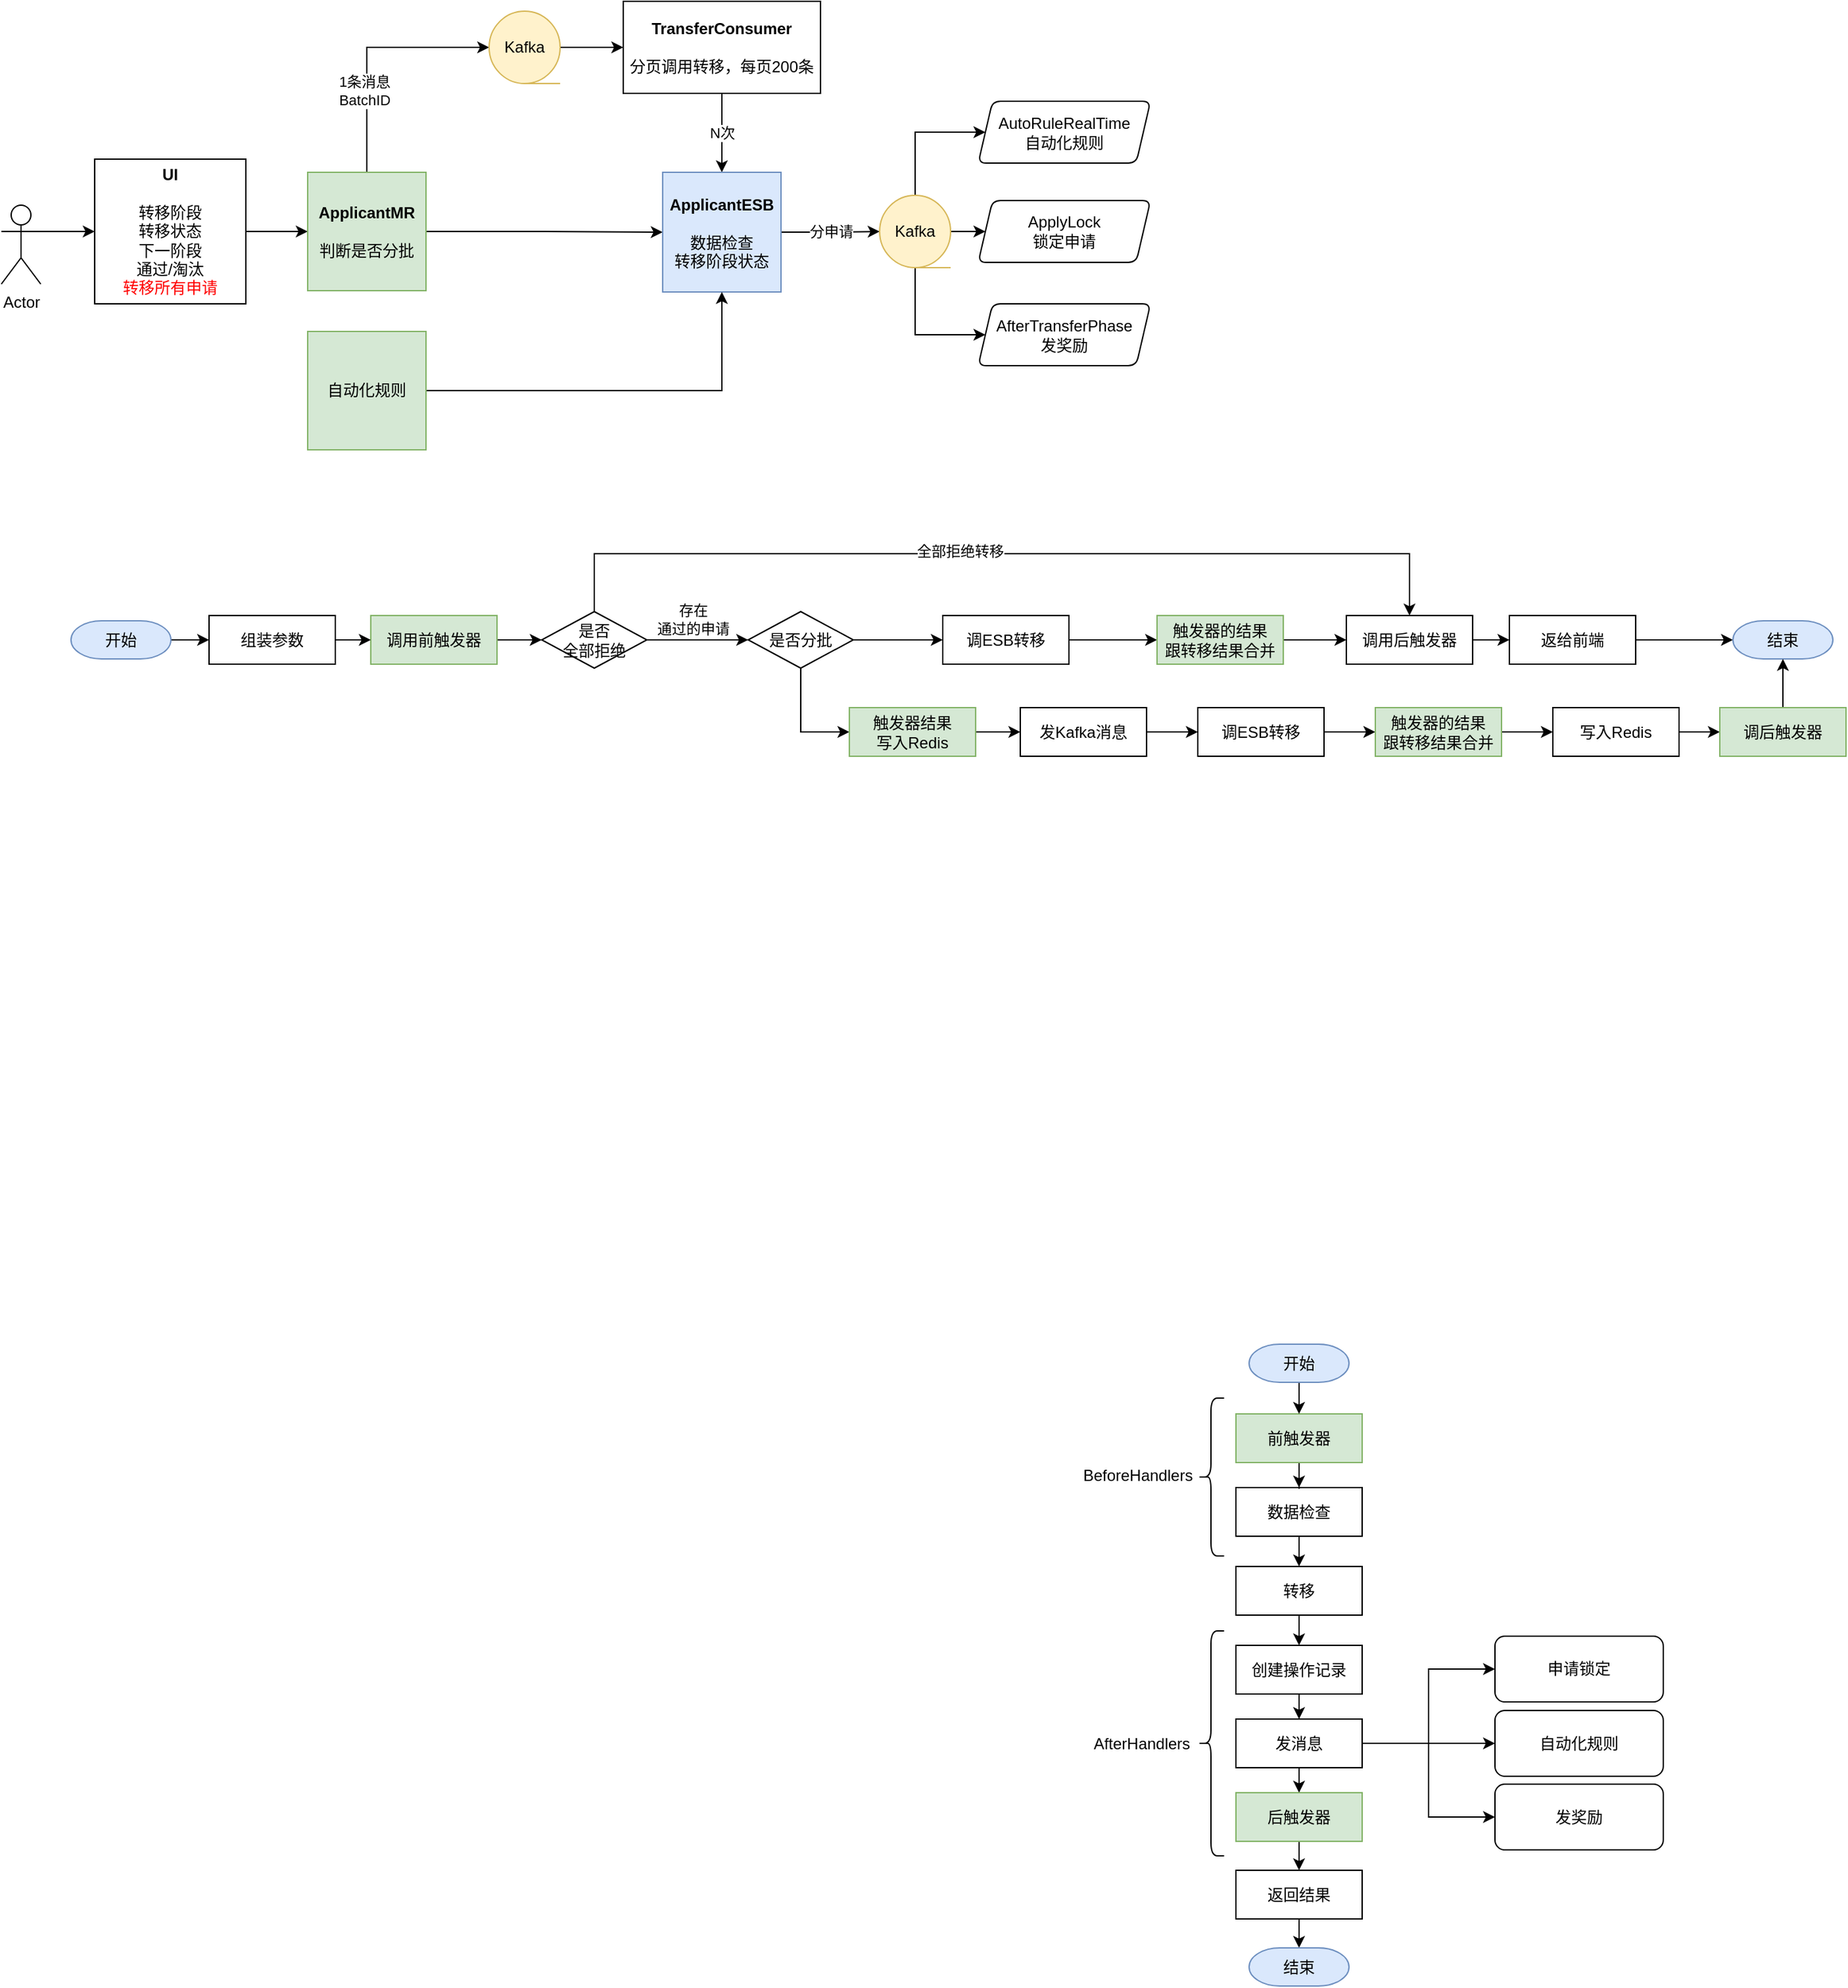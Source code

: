 <mxfile version="14.2.6" type="github">
  <diagram id="pNTDshuj_nLLdsMrF4MN" name="Page-1">
    <mxGraphModel dx="1422" dy="839" grid="0" gridSize="10" guides="1" tooltips="1" connect="1" arrows="1" fold="1" page="1" pageScale="1" pageWidth="2339" pageHeight="3300" math="0" shadow="0">
      <root>
        <mxCell id="0" />
        <mxCell id="1" parent="0" />
        <mxCell id="zR2C9-OfokKpxgEDOuO3-32" style="edgeStyle=orthogonalEdgeStyle;rounded=0;orthogonalLoop=1;jettySize=auto;html=1;exitX=1;exitY=0.333;exitDx=0;exitDy=0;exitPerimeter=0;entryX=0;entryY=0.5;entryDx=0;entryDy=0;" parent="1" source="zR2C9-OfokKpxgEDOuO3-1" target="zR2C9-OfokKpxgEDOuO3-2" edge="1">
          <mxGeometry relative="1" as="geometry" />
        </mxCell>
        <mxCell id="zR2C9-OfokKpxgEDOuO3-1" value="Actor" style="shape=umlActor;verticalLabelPosition=bottom;verticalAlign=top;html=1;outlineConnect=0;" parent="1" vertex="1">
          <mxGeometry x="47" y="335" width="30" height="60" as="geometry" />
        </mxCell>
        <mxCell id="zR2C9-OfokKpxgEDOuO3-21" style="edgeStyle=orthogonalEdgeStyle;rounded=0;orthogonalLoop=1;jettySize=auto;html=1;exitX=1;exitY=0.5;exitDx=0;exitDy=0;entryX=0;entryY=0.5;entryDx=0;entryDy=0;" parent="1" source="zR2C9-OfokKpxgEDOuO3-2" target="zR2C9-OfokKpxgEDOuO3-4" edge="1">
          <mxGeometry relative="1" as="geometry" />
        </mxCell>
        <mxCell id="zR2C9-OfokKpxgEDOuO3-2" value="&lt;b&gt;UI&lt;br&gt;&lt;/b&gt;&lt;br&gt;转移阶段&lt;br&gt;转移状态&lt;br&gt;下一阶段&lt;br&gt;通过/淘汰&lt;br&gt;&lt;font color=&quot;#ff0000&quot;&gt;转移所有申请&lt;/font&gt;" style="rounded=0;whiteSpace=wrap;html=1;" parent="1" vertex="1">
          <mxGeometry x="118" y="300" width="115" height="110" as="geometry" />
        </mxCell>
        <mxCell id="zR2C9-OfokKpxgEDOuO3-7" style="edgeStyle=orthogonalEdgeStyle;rounded=0;orthogonalLoop=1;jettySize=auto;html=1;exitX=0.5;exitY=0;exitDx=0;exitDy=0;entryX=0;entryY=0.5;entryDx=0;entryDy=0;entryPerimeter=0;" parent="1" source="zR2C9-OfokKpxgEDOuO3-4" target="Tq-qdxbZpWR1kkzPCm9U-29" edge="1">
          <mxGeometry relative="1" as="geometry">
            <mxPoint x="440" y="215" as="targetPoint" />
          </mxGeometry>
        </mxCell>
        <mxCell id="zR2C9-OfokKpxgEDOuO3-14" value="1条消息&lt;br&gt;BatchID" style="edgeLabel;html=1;align=center;verticalAlign=middle;resizable=0;points=[];" parent="zR2C9-OfokKpxgEDOuO3-7" vertex="1" connectable="0">
          <mxGeometry x="0.115" y="-1" relative="1" as="geometry">
            <mxPoint x="-12" y="32" as="offset" />
          </mxGeometry>
        </mxCell>
        <mxCell id="zR2C9-OfokKpxgEDOuO3-10" style="edgeStyle=orthogonalEdgeStyle;rounded=0;orthogonalLoop=1;jettySize=auto;html=1;exitX=1;exitY=0.5;exitDx=0;exitDy=0;" parent="1" source="zR2C9-OfokKpxgEDOuO3-4" target="zR2C9-OfokKpxgEDOuO3-9" edge="1">
          <mxGeometry relative="1" as="geometry" />
        </mxCell>
        <mxCell id="zR2C9-OfokKpxgEDOuO3-4" value="&lt;b&gt;ApplicantMR&lt;br&gt;&lt;/b&gt;&lt;br&gt;判断是否分批" style="rounded=0;whiteSpace=wrap;html=1;fillColor=#d5e8d4;strokeColor=#82b366;" parent="1" vertex="1">
          <mxGeometry x="280" y="310" width="90" height="90" as="geometry" />
        </mxCell>
        <mxCell id="zR2C9-OfokKpxgEDOuO3-13" value="N次" style="edgeStyle=orthogonalEdgeStyle;rounded=0;orthogonalLoop=1;jettySize=auto;html=1;exitX=0.5;exitY=1;exitDx=0;exitDy=0;" parent="1" source="zR2C9-OfokKpxgEDOuO3-5" target="zR2C9-OfokKpxgEDOuO3-9" edge="1">
          <mxGeometry relative="1" as="geometry" />
        </mxCell>
        <mxCell id="zR2C9-OfokKpxgEDOuO3-5" value="&lt;b&gt;TransferConsumer&lt;br&gt;&lt;/b&gt;&lt;br&gt;分页调用转移，每页200条" style="rounded=0;whiteSpace=wrap;html=1;" parent="1" vertex="1">
          <mxGeometry x="520" y="180" width="150" height="70" as="geometry" />
        </mxCell>
        <mxCell id="zR2C9-OfokKpxgEDOuO3-22" style="edgeStyle=orthogonalEdgeStyle;rounded=0;orthogonalLoop=1;jettySize=auto;html=1;" parent="1" source="Tq-qdxbZpWR1kkzPCm9U-29" target="zR2C9-OfokKpxgEDOuO3-5" edge="1">
          <mxGeometry relative="1" as="geometry">
            <mxPoint x="490" y="215" as="sourcePoint" />
          </mxGeometry>
        </mxCell>
        <mxCell id="Tq-qdxbZpWR1kkzPCm9U-19" value="分申请" style="edgeStyle=orthogonalEdgeStyle;rounded=0;orthogonalLoop=1;jettySize=auto;html=1;" parent="1" source="zR2C9-OfokKpxgEDOuO3-9" target="Tq-qdxbZpWR1kkzPCm9U-18" edge="1">
          <mxGeometry relative="1" as="geometry" />
        </mxCell>
        <mxCell id="zR2C9-OfokKpxgEDOuO3-9" value="&lt;b&gt;ApplicantESB&lt;/b&gt;&lt;br&gt;&lt;br&gt;数据检查&lt;br&gt;转移阶段状态" style="rounded=0;whiteSpace=wrap;html=1;fillColor=#dae8fc;strokeColor=#6c8ebf;" parent="1" vertex="1">
          <mxGeometry x="550" y="310" width="90" height="91" as="geometry" />
        </mxCell>
        <mxCell id="zR2C9-OfokKpxgEDOuO3-12" style="edgeStyle=orthogonalEdgeStyle;rounded=0;orthogonalLoop=1;jettySize=auto;html=1;exitX=1;exitY=0.5;exitDx=0;exitDy=0;entryX=0.5;entryY=1;entryDx=0;entryDy=0;" parent="1" source="zR2C9-OfokKpxgEDOuO3-11" target="zR2C9-OfokKpxgEDOuO3-9" edge="1">
          <mxGeometry relative="1" as="geometry" />
        </mxCell>
        <mxCell id="zR2C9-OfokKpxgEDOuO3-11" value="自动化规则" style="rounded=0;whiteSpace=wrap;html=1;fillColor=#d5e8d4;strokeColor=#82b366;" parent="1" vertex="1">
          <mxGeometry x="280" y="431" width="90" height="90" as="geometry" />
        </mxCell>
        <mxCell id="zR2C9-OfokKpxgEDOuO3-48" style="edgeStyle=orthogonalEdgeStyle;rounded=0;orthogonalLoop=1;jettySize=auto;html=1;exitX=0.5;exitY=1;exitDx=0;exitDy=0;" parent="1" source="zR2C9-OfokKpxgEDOuO3-35" target="zR2C9-OfokKpxgEDOuO3-36" edge="1">
          <mxGeometry relative="1" as="geometry" />
        </mxCell>
        <mxCell id="zR2C9-OfokKpxgEDOuO3-35" value="数据检查" style="rounded=0;whiteSpace=wrap;html=1;" parent="1" vertex="1">
          <mxGeometry x="986" y="1310" width="96" height="37" as="geometry" />
        </mxCell>
        <mxCell id="zR2C9-OfokKpxgEDOuO3-49" style="edgeStyle=orthogonalEdgeStyle;rounded=0;orthogonalLoop=1;jettySize=auto;html=1;exitX=0.5;exitY=1;exitDx=0;exitDy=0;" parent="1" source="zR2C9-OfokKpxgEDOuO3-36" target="zR2C9-OfokKpxgEDOuO3-37" edge="1">
          <mxGeometry relative="1" as="geometry" />
        </mxCell>
        <mxCell id="zR2C9-OfokKpxgEDOuO3-36" value="转移" style="rounded=0;whiteSpace=wrap;html=1;" parent="1" vertex="1">
          <mxGeometry x="986" y="1370" width="96" height="37" as="geometry" />
        </mxCell>
        <mxCell id="zR2C9-OfokKpxgEDOuO3-50" style="edgeStyle=orthogonalEdgeStyle;rounded=0;orthogonalLoop=1;jettySize=auto;html=1;exitX=0.5;exitY=1;exitDx=0;exitDy=0;" parent="1" source="zR2C9-OfokKpxgEDOuO3-37" target="zR2C9-OfokKpxgEDOuO3-38" edge="1">
          <mxGeometry relative="1" as="geometry" />
        </mxCell>
        <mxCell id="zR2C9-OfokKpxgEDOuO3-37" value="创建操作记录" style="rounded=0;whiteSpace=wrap;html=1;" parent="1" vertex="1">
          <mxGeometry x="986" y="1430" width="96" height="37" as="geometry" />
        </mxCell>
        <mxCell id="zR2C9-OfokKpxgEDOuO3-42" style="edgeStyle=orthogonalEdgeStyle;rounded=0;orthogonalLoop=1;jettySize=auto;html=1;exitX=1;exitY=0.5;exitDx=0;exitDy=0;entryX=0;entryY=0.5;entryDx=0;entryDy=0;" parent="1" source="zR2C9-OfokKpxgEDOuO3-38" target="zR2C9-OfokKpxgEDOuO3-39" edge="1">
          <mxGeometry relative="1" as="geometry" />
        </mxCell>
        <mxCell id="zR2C9-OfokKpxgEDOuO3-43" style="edgeStyle=orthogonalEdgeStyle;rounded=0;orthogonalLoop=1;jettySize=auto;html=1;exitX=1;exitY=0.5;exitDx=0;exitDy=0;entryX=0;entryY=0.5;entryDx=0;entryDy=0;" parent="1" source="zR2C9-OfokKpxgEDOuO3-38" target="zR2C9-OfokKpxgEDOuO3-40" edge="1">
          <mxGeometry relative="1" as="geometry" />
        </mxCell>
        <mxCell id="zR2C9-OfokKpxgEDOuO3-44" style="edgeStyle=orthogonalEdgeStyle;rounded=0;orthogonalLoop=1;jettySize=auto;html=1;exitX=1;exitY=0.5;exitDx=0;exitDy=0;entryX=0;entryY=0.5;entryDx=0;entryDy=0;" parent="1" source="zR2C9-OfokKpxgEDOuO3-38" target="zR2C9-OfokKpxgEDOuO3-41" edge="1">
          <mxGeometry relative="1" as="geometry" />
        </mxCell>
        <mxCell id="zR2C9-OfokKpxgEDOuO3-51" style="edgeStyle=orthogonalEdgeStyle;rounded=0;orthogonalLoop=1;jettySize=auto;html=1;exitX=0.5;exitY=1;exitDx=0;exitDy=0;" parent="1" source="zR2C9-OfokKpxgEDOuO3-38" target="zR2C9-OfokKpxgEDOuO3-46" edge="1">
          <mxGeometry relative="1" as="geometry" />
        </mxCell>
        <mxCell id="zR2C9-OfokKpxgEDOuO3-38" value="发消息" style="rounded=0;whiteSpace=wrap;html=1;" parent="1" vertex="1">
          <mxGeometry x="986" y="1486" width="96" height="37" as="geometry" />
        </mxCell>
        <mxCell id="zR2C9-OfokKpxgEDOuO3-39" value="申请锁定" style="rounded=1;whiteSpace=wrap;html=1;" parent="1" vertex="1">
          <mxGeometry x="1183" y="1423" width="128" height="50" as="geometry" />
        </mxCell>
        <mxCell id="zR2C9-OfokKpxgEDOuO3-40" value="自动化规则" style="rounded=1;whiteSpace=wrap;html=1;" parent="1" vertex="1">
          <mxGeometry x="1183" y="1479.5" width="128" height="50" as="geometry" />
        </mxCell>
        <mxCell id="zR2C9-OfokKpxgEDOuO3-41" value="发奖励" style="rounded=1;whiteSpace=wrap;html=1;" parent="1" vertex="1">
          <mxGeometry x="1183" y="1535.5" width="128" height="50" as="geometry" />
        </mxCell>
        <mxCell id="zR2C9-OfokKpxgEDOuO3-47" style="edgeStyle=orthogonalEdgeStyle;rounded=0;orthogonalLoop=1;jettySize=auto;html=1;exitX=0.5;exitY=1;exitDx=0;exitDy=0;" parent="1" source="zR2C9-OfokKpxgEDOuO3-45" target="zR2C9-OfokKpxgEDOuO3-35" edge="1">
          <mxGeometry relative="1" as="geometry" />
        </mxCell>
        <mxCell id="zR2C9-OfokKpxgEDOuO3-45" value="前触发器" style="rounded=0;whiteSpace=wrap;html=1;fillColor=#d5e8d4;strokeColor=#82b366;" parent="1" vertex="1">
          <mxGeometry x="986" y="1254" width="96" height="37" as="geometry" />
        </mxCell>
        <mxCell id="zR2C9-OfokKpxgEDOuO3-54" style="edgeStyle=orthogonalEdgeStyle;rounded=0;orthogonalLoop=1;jettySize=auto;html=1;exitX=0.5;exitY=1;exitDx=0;exitDy=0;entryX=0.5;entryY=0;entryDx=0;entryDy=0;" parent="1" source="zR2C9-OfokKpxgEDOuO3-46" target="zR2C9-OfokKpxgEDOuO3-53" edge="1">
          <mxGeometry relative="1" as="geometry" />
        </mxCell>
        <mxCell id="zR2C9-OfokKpxgEDOuO3-46" value="后触发器" style="rounded=0;whiteSpace=wrap;html=1;fillColor=#d5e8d4;strokeColor=#82b366;" parent="1" vertex="1">
          <mxGeometry x="986" y="1542" width="96" height="37" as="geometry" />
        </mxCell>
        <mxCell id="Tq-qdxbZpWR1kkzPCm9U-33" value="" style="edgeStyle=orthogonalEdgeStyle;rounded=0;orthogonalLoop=1;jettySize=auto;html=1;" parent="1" source="zR2C9-OfokKpxgEDOuO3-53" target="Tq-qdxbZpWR1kkzPCm9U-32" edge="1">
          <mxGeometry relative="1" as="geometry" />
        </mxCell>
        <mxCell id="zR2C9-OfokKpxgEDOuO3-53" value="返回结果" style="rounded=0;whiteSpace=wrap;html=1;" parent="1" vertex="1">
          <mxGeometry x="986" y="1601" width="96" height="37" as="geometry" />
        </mxCell>
        <mxCell id="Tq-qdxbZpWR1kkzPCm9U-14" value="" style="edgeStyle=orthogonalEdgeStyle;rounded=0;orthogonalLoop=1;jettySize=auto;html=1;" parent="1" source="Tq-qdxbZpWR1kkzPCm9U-13" target="zR2C9-OfokKpxgEDOuO3-45" edge="1">
          <mxGeometry relative="1" as="geometry" />
        </mxCell>
        <mxCell id="Tq-qdxbZpWR1kkzPCm9U-13" value="开始" style="strokeWidth=1;html=1;shape=mxgraph.flowchart.terminator;whiteSpace=wrap;rounded=0;fillColor=#dae8fc;strokeColor=#6c8ebf;" parent="1" vertex="1">
          <mxGeometry x="996" y="1201" width="76" height="29" as="geometry" />
        </mxCell>
        <mxCell id="Tq-qdxbZpWR1kkzPCm9U-25" style="edgeStyle=orthogonalEdgeStyle;rounded=0;orthogonalLoop=1;jettySize=auto;html=1;exitX=0.5;exitY=0;exitDx=0;exitDy=0;exitPerimeter=0;entryX=0;entryY=0.5;entryDx=0;entryDy=0;" parent="1" source="Tq-qdxbZpWR1kkzPCm9U-18" target="Tq-qdxbZpWR1kkzPCm9U-20" edge="1">
          <mxGeometry relative="1" as="geometry">
            <Array as="points">
              <mxPoint x="742" y="280" />
            </Array>
          </mxGeometry>
        </mxCell>
        <mxCell id="Tq-qdxbZpWR1kkzPCm9U-26" value="" style="edgeStyle=orthogonalEdgeStyle;rounded=0;orthogonalLoop=1;jettySize=auto;html=1;" parent="1" source="Tq-qdxbZpWR1kkzPCm9U-18" target="Tq-qdxbZpWR1kkzPCm9U-22" edge="1">
          <mxGeometry relative="1" as="geometry" />
        </mxCell>
        <mxCell id="Tq-qdxbZpWR1kkzPCm9U-28" style="edgeStyle=orthogonalEdgeStyle;rounded=0;orthogonalLoop=1;jettySize=auto;html=1;exitX=0.5;exitY=1;exitDx=0;exitDy=0;exitPerimeter=0;entryX=0;entryY=0.5;entryDx=0;entryDy=0;" parent="1" source="Tq-qdxbZpWR1kkzPCm9U-18" target="Tq-qdxbZpWR1kkzPCm9U-23" edge="1">
          <mxGeometry relative="1" as="geometry">
            <Array as="points">
              <mxPoint x="742" y="434" />
            </Array>
          </mxGeometry>
        </mxCell>
        <mxCell id="Tq-qdxbZpWR1kkzPCm9U-18" value="Kafka" style="strokeWidth=1;html=1;shape=mxgraph.flowchart.sequential_data;whiteSpace=wrap;rounded=0;fillColor=#fff2cc;strokeColor=#d6b656;" parent="1" vertex="1">
          <mxGeometry x="715" y="327.5" width="54" height="55" as="geometry" />
        </mxCell>
        <mxCell id="Tq-qdxbZpWR1kkzPCm9U-20" value="&lt;span&gt;AutoRuleRealTime&lt;br&gt;自动化规则&lt;br&gt;&lt;/span&gt;" style="shape=parallelogram;html=1;strokeWidth=1;perimeter=parallelogramPerimeter;whiteSpace=wrap;rounded=1;arcSize=12;size=0.083;" parent="1" vertex="1">
          <mxGeometry x="790" y="256" width="131" height="47" as="geometry" />
        </mxCell>
        <mxCell id="Tq-qdxbZpWR1kkzPCm9U-22" value="&lt;span style=&quot;text-align: left&quot;&gt;ApplyLock&lt;br&gt;锁定申请&lt;br&gt;&lt;/span&gt;" style="shape=parallelogram;html=1;strokeWidth=1;perimeter=parallelogramPerimeter;whiteSpace=wrap;rounded=1;arcSize=12;size=0.083;" parent="1" vertex="1">
          <mxGeometry x="790" y="331.5" width="131" height="47" as="geometry" />
        </mxCell>
        <mxCell id="Tq-qdxbZpWR1kkzPCm9U-23" value="AfterTransferPhase&lt;br&gt;发奖励" style="shape=parallelogram;html=1;strokeWidth=1;perimeter=parallelogramPerimeter;whiteSpace=wrap;rounded=1;arcSize=12;size=0.083;" parent="1" vertex="1">
          <mxGeometry x="790" y="410" width="131" height="47" as="geometry" />
        </mxCell>
        <mxCell id="Tq-qdxbZpWR1kkzPCm9U-29" value="Kafka" style="strokeWidth=1;html=1;shape=mxgraph.flowchart.sequential_data;whiteSpace=wrap;rounded=0;fillColor=#fff2cc;strokeColor=#d6b656;" parent="1" vertex="1">
          <mxGeometry x="418" y="187.5" width="54" height="55" as="geometry" />
        </mxCell>
        <mxCell id="Tq-qdxbZpWR1kkzPCm9U-32" value="结束" style="strokeWidth=1;html=1;shape=mxgraph.flowchart.terminator;whiteSpace=wrap;rounded=0;fillColor=#dae8fc;strokeColor=#6c8ebf;" parent="1" vertex="1">
          <mxGeometry x="996" y="1660" width="76" height="29" as="geometry" />
        </mxCell>
        <mxCell id="iPtqz-g4_fZ4g8SLzUmV-1" value="" style="shape=curlyBracket;whiteSpace=wrap;html=1;rounded=1;size=0.5;" parent="1" vertex="1">
          <mxGeometry x="957" y="1242" width="20" height="120" as="geometry" />
        </mxCell>
        <mxCell id="iPtqz-g4_fZ4g8SLzUmV-2" value="BeforeHandlers" style="text;html=1;align=center;verticalAlign=middle;resizable=0;points=[];autosize=1;" parent="1" vertex="1">
          <mxGeometry x="864" y="1292" width="93" height="18" as="geometry" />
        </mxCell>
        <mxCell id="iPtqz-g4_fZ4g8SLzUmV-3" value="" style="shape=curlyBracket;whiteSpace=wrap;html=1;rounded=1;size=0.5;" parent="1" vertex="1">
          <mxGeometry x="957" y="1419" width="20" height="171" as="geometry" />
        </mxCell>
        <mxCell id="iPtqz-g4_fZ4g8SLzUmV-4" value="AfterHandlers" style="text;html=1;align=center;verticalAlign=middle;resizable=0;points=[];autosize=1;" parent="1" vertex="1">
          <mxGeometry x="872" y="1495.5" width="83" height="18" as="geometry" />
        </mxCell>
        <mxCell id="GrQx5yZGlA07eeH8-NgG-49" value="" style="edgeStyle=orthogonalEdgeStyle;rounded=0;orthogonalLoop=1;jettySize=auto;html=1;" edge="1" parent="1" source="GrQx5yZGlA07eeH8-NgG-1" target="GrQx5yZGlA07eeH8-NgG-3">
          <mxGeometry relative="1" as="geometry" />
        </mxCell>
        <mxCell id="GrQx5yZGlA07eeH8-NgG-1" value="开始" style="strokeWidth=1;html=1;shape=mxgraph.flowchart.terminator;whiteSpace=wrap;rounded=0;fillColor=#dae8fc;strokeColor=#6c8ebf;" vertex="1" parent="1">
          <mxGeometry x="100" y="651" width="76" height="29" as="geometry" />
        </mxCell>
        <mxCell id="GrQx5yZGlA07eeH8-NgG-51" value="" style="edgeStyle=orthogonalEdgeStyle;rounded=0;orthogonalLoop=1;jettySize=auto;html=1;" edge="1" parent="1" source="GrQx5yZGlA07eeH8-NgG-2" target="GrQx5yZGlA07eeH8-NgG-6">
          <mxGeometry relative="1" as="geometry" />
        </mxCell>
        <mxCell id="GrQx5yZGlA07eeH8-NgG-2" value="调用前触发器" style="rounded=0;whiteSpace=wrap;html=1;fillColor=#d5e8d4;strokeColor=#82b366;" vertex="1" parent="1">
          <mxGeometry x="328" y="647" width="96" height="37" as="geometry" />
        </mxCell>
        <mxCell id="GrQx5yZGlA07eeH8-NgG-50" value="" style="edgeStyle=orthogonalEdgeStyle;rounded=0;orthogonalLoop=1;jettySize=auto;html=1;" edge="1" parent="1" source="GrQx5yZGlA07eeH8-NgG-3" target="GrQx5yZGlA07eeH8-NgG-2">
          <mxGeometry relative="1" as="geometry" />
        </mxCell>
        <mxCell id="GrQx5yZGlA07eeH8-NgG-3" value="组装参数" style="rounded=0;whiteSpace=wrap;html=1;" vertex="1" parent="1">
          <mxGeometry x="205" y="647" width="96" height="37" as="geometry" />
        </mxCell>
        <mxCell id="GrQx5yZGlA07eeH8-NgG-31" value="存在&lt;br&gt;通过的申请" style="edgeStyle=orthogonalEdgeStyle;rounded=0;orthogonalLoop=1;jettySize=auto;html=1;exitX=1;exitY=0.5;exitDx=0;exitDy=0;" edge="1" parent="1" source="GrQx5yZGlA07eeH8-NgG-6" target="GrQx5yZGlA07eeH8-NgG-23">
          <mxGeometry x="-0.091" y="16" relative="1" as="geometry">
            <mxPoint x="252" y="850" as="sourcePoint" />
            <mxPoint as="offset" />
          </mxGeometry>
        </mxCell>
        <mxCell id="GrQx5yZGlA07eeH8-NgG-54" style="edgeStyle=orthogonalEdgeStyle;rounded=0;orthogonalLoop=1;jettySize=auto;html=1;exitX=0.5;exitY=0;exitDx=0;exitDy=0;entryX=0.5;entryY=0;entryDx=0;entryDy=0;" edge="1" parent="1" source="GrQx5yZGlA07eeH8-NgG-6" target="GrQx5yZGlA07eeH8-NgG-65">
          <mxGeometry relative="1" as="geometry">
            <Array as="points">
              <mxPoint x="498" y="600" />
              <mxPoint x="1118" y="600" />
            </Array>
          </mxGeometry>
        </mxCell>
        <mxCell id="GrQx5yZGlA07eeH8-NgG-55" value="全部拒绝转移" style="edgeLabel;html=1;align=center;verticalAlign=middle;resizable=0;points=[];" vertex="1" connectable="0" parent="GrQx5yZGlA07eeH8-NgG-54">
          <mxGeometry x="-0.095" y="2" relative="1" as="geometry">
            <mxPoint as="offset" />
          </mxGeometry>
        </mxCell>
        <mxCell id="GrQx5yZGlA07eeH8-NgG-6" value="是否&lt;br&gt;全部拒绝" style="rhombus;whiteSpace=wrap;html=1;" vertex="1" parent="1">
          <mxGeometry x="458" y="644" width="80" height="43" as="geometry" />
        </mxCell>
        <mxCell id="GrQx5yZGlA07eeH8-NgG-53" value="" style="edgeStyle=orthogonalEdgeStyle;rounded=0;orthogonalLoop=1;jettySize=auto;html=1;" edge="1" parent="1" source="GrQx5yZGlA07eeH8-NgG-8" target="GrQx5yZGlA07eeH8-NgG-10">
          <mxGeometry relative="1" as="geometry" />
        </mxCell>
        <mxCell id="GrQx5yZGlA07eeH8-NgG-8" value="调ESB转移" style="rounded=0;whiteSpace=wrap;html=1;" vertex="1" parent="1">
          <mxGeometry x="763" y="647" width="96" height="37" as="geometry" />
        </mxCell>
        <mxCell id="GrQx5yZGlA07eeH8-NgG-66" value="" style="edgeStyle=orthogonalEdgeStyle;rounded=0;orthogonalLoop=1;jettySize=auto;html=1;" edge="1" parent="1" source="GrQx5yZGlA07eeH8-NgG-10" target="GrQx5yZGlA07eeH8-NgG-65">
          <mxGeometry relative="1" as="geometry" />
        </mxCell>
        <mxCell id="GrQx5yZGlA07eeH8-NgG-10" value="触发器的结果&lt;br&gt;跟转移结果合并" style="rounded=0;whiteSpace=wrap;html=1;fillColor=#d5e8d4;strokeColor=#82b366;" vertex="1" parent="1">
          <mxGeometry x="926" y="647" width="96" height="37" as="geometry" />
        </mxCell>
        <mxCell id="GrQx5yZGlA07eeH8-NgG-52" value="" style="edgeStyle=orthogonalEdgeStyle;rounded=0;orthogonalLoop=1;jettySize=auto;html=1;" edge="1" parent="1" source="GrQx5yZGlA07eeH8-NgG-23" target="GrQx5yZGlA07eeH8-NgG-8">
          <mxGeometry relative="1" as="geometry" />
        </mxCell>
        <mxCell id="GrQx5yZGlA07eeH8-NgG-59" style="edgeStyle=orthogonalEdgeStyle;rounded=0;orthogonalLoop=1;jettySize=auto;html=1;exitX=0.5;exitY=1;exitDx=0;exitDy=0;entryX=0;entryY=0.5;entryDx=0;entryDy=0;" edge="1" parent="1" source="GrQx5yZGlA07eeH8-NgG-23" target="GrQx5yZGlA07eeH8-NgG-26">
          <mxGeometry relative="1" as="geometry" />
        </mxCell>
        <mxCell id="GrQx5yZGlA07eeH8-NgG-23" value="是否分批" style="rhombus;whiteSpace=wrap;html=1;" vertex="1" parent="1">
          <mxGeometry x="615" y="644" width="80" height="43" as="geometry" />
        </mxCell>
        <mxCell id="GrQx5yZGlA07eeH8-NgG-60" value="" style="edgeStyle=orthogonalEdgeStyle;rounded=0;orthogonalLoop=1;jettySize=auto;html=1;" edge="1" parent="1" source="GrQx5yZGlA07eeH8-NgG-26" target="GrQx5yZGlA07eeH8-NgG-28">
          <mxGeometry relative="1" as="geometry" />
        </mxCell>
        <mxCell id="GrQx5yZGlA07eeH8-NgG-26" value="触发器结果&lt;br&gt;写入Redis" style="rounded=0;whiteSpace=wrap;html=1;fillColor=#d5e8d4;strokeColor=#82b366;" vertex="1" parent="1">
          <mxGeometry x="692" y="717" width="96" height="37" as="geometry" />
        </mxCell>
        <mxCell id="GrQx5yZGlA07eeH8-NgG-61" value="" style="edgeStyle=orthogonalEdgeStyle;rounded=0;orthogonalLoop=1;jettySize=auto;html=1;" edge="1" parent="1" source="GrQx5yZGlA07eeH8-NgG-28" target="GrQx5yZGlA07eeH8-NgG-39">
          <mxGeometry relative="1" as="geometry" />
        </mxCell>
        <mxCell id="GrQx5yZGlA07eeH8-NgG-28" value="发Kafka消息" style="rounded=0;whiteSpace=wrap;html=1;" vertex="1" parent="1">
          <mxGeometry x="822" y="717" width="96" height="37" as="geometry" />
        </mxCell>
        <mxCell id="GrQx5yZGlA07eeH8-NgG-62" value="" style="edgeStyle=orthogonalEdgeStyle;rounded=0;orthogonalLoop=1;jettySize=auto;html=1;" edge="1" parent="1" source="GrQx5yZGlA07eeH8-NgG-39" target="GrQx5yZGlA07eeH8-NgG-41">
          <mxGeometry relative="1" as="geometry" />
        </mxCell>
        <mxCell id="GrQx5yZGlA07eeH8-NgG-39" value="调ESB转移" style="rounded=0;whiteSpace=wrap;html=1;" vertex="1" parent="1">
          <mxGeometry x="957" y="717" width="96" height="37" as="geometry" />
        </mxCell>
        <mxCell id="GrQx5yZGlA07eeH8-NgG-63" value="" style="edgeStyle=orthogonalEdgeStyle;rounded=0;orthogonalLoop=1;jettySize=auto;html=1;" edge="1" parent="1" source="GrQx5yZGlA07eeH8-NgG-41" target="GrQx5yZGlA07eeH8-NgG-44">
          <mxGeometry relative="1" as="geometry" />
        </mxCell>
        <mxCell id="GrQx5yZGlA07eeH8-NgG-41" value="触发器的结果&lt;br&gt;跟转移结果合并" style="rounded=0;whiteSpace=wrap;html=1;fillColor=#d5e8d4;strokeColor=#82b366;" vertex="1" parent="1">
          <mxGeometry x="1092" y="717" width="96" height="37" as="geometry" />
        </mxCell>
        <mxCell id="GrQx5yZGlA07eeH8-NgG-58" value="" style="edgeStyle=orthogonalEdgeStyle;rounded=0;orthogonalLoop=1;jettySize=auto;html=1;" edge="1" parent="1" source="GrQx5yZGlA07eeH8-NgG-43" target="GrQx5yZGlA07eeH8-NgG-57">
          <mxGeometry relative="1" as="geometry" />
        </mxCell>
        <mxCell id="GrQx5yZGlA07eeH8-NgG-43" value="返给前端" style="rounded=0;whiteSpace=wrap;html=1;" vertex="1" parent="1">
          <mxGeometry x="1194" y="647" width="96" height="37" as="geometry" />
        </mxCell>
        <mxCell id="GrQx5yZGlA07eeH8-NgG-69" value="" style="edgeStyle=orthogonalEdgeStyle;rounded=0;orthogonalLoop=1;jettySize=auto;html=1;" edge="1" parent="1" source="GrQx5yZGlA07eeH8-NgG-44" target="GrQx5yZGlA07eeH8-NgG-68">
          <mxGeometry relative="1" as="geometry" />
        </mxCell>
        <mxCell id="GrQx5yZGlA07eeH8-NgG-44" value="写入Redis" style="rounded=0;whiteSpace=wrap;html=1;" vertex="1" parent="1">
          <mxGeometry x="1227" y="717" width="96" height="37" as="geometry" />
        </mxCell>
        <mxCell id="GrQx5yZGlA07eeH8-NgG-57" value="结束" style="strokeWidth=1;html=1;shape=mxgraph.flowchart.terminator;whiteSpace=wrap;rounded=0;fillColor=#dae8fc;strokeColor=#6c8ebf;" vertex="1" parent="1">
          <mxGeometry x="1364" y="651" width="76" height="29" as="geometry" />
        </mxCell>
        <mxCell id="GrQx5yZGlA07eeH8-NgG-67" value="" style="edgeStyle=orthogonalEdgeStyle;rounded=0;orthogonalLoop=1;jettySize=auto;html=1;" edge="1" parent="1" source="GrQx5yZGlA07eeH8-NgG-65" target="GrQx5yZGlA07eeH8-NgG-43">
          <mxGeometry relative="1" as="geometry" />
        </mxCell>
        <mxCell id="GrQx5yZGlA07eeH8-NgG-65" value="调用后触发器" style="rounded=0;whiteSpace=wrap;html=1;" vertex="1" parent="1">
          <mxGeometry x="1070" y="647" width="96" height="37" as="geometry" />
        </mxCell>
        <mxCell id="GrQx5yZGlA07eeH8-NgG-70" value="" style="edgeStyle=orthogonalEdgeStyle;rounded=0;orthogonalLoop=1;jettySize=auto;html=1;" edge="1" parent="1" source="GrQx5yZGlA07eeH8-NgG-68" target="GrQx5yZGlA07eeH8-NgG-57">
          <mxGeometry relative="1" as="geometry" />
        </mxCell>
        <mxCell id="GrQx5yZGlA07eeH8-NgG-68" value="调后触发器" style="rounded=0;whiteSpace=wrap;html=1;fillColor=#d5e8d4;strokeColor=#82b366;" vertex="1" parent="1">
          <mxGeometry x="1354" y="717" width="96" height="37" as="geometry" />
        </mxCell>
      </root>
    </mxGraphModel>
  </diagram>
</mxfile>

